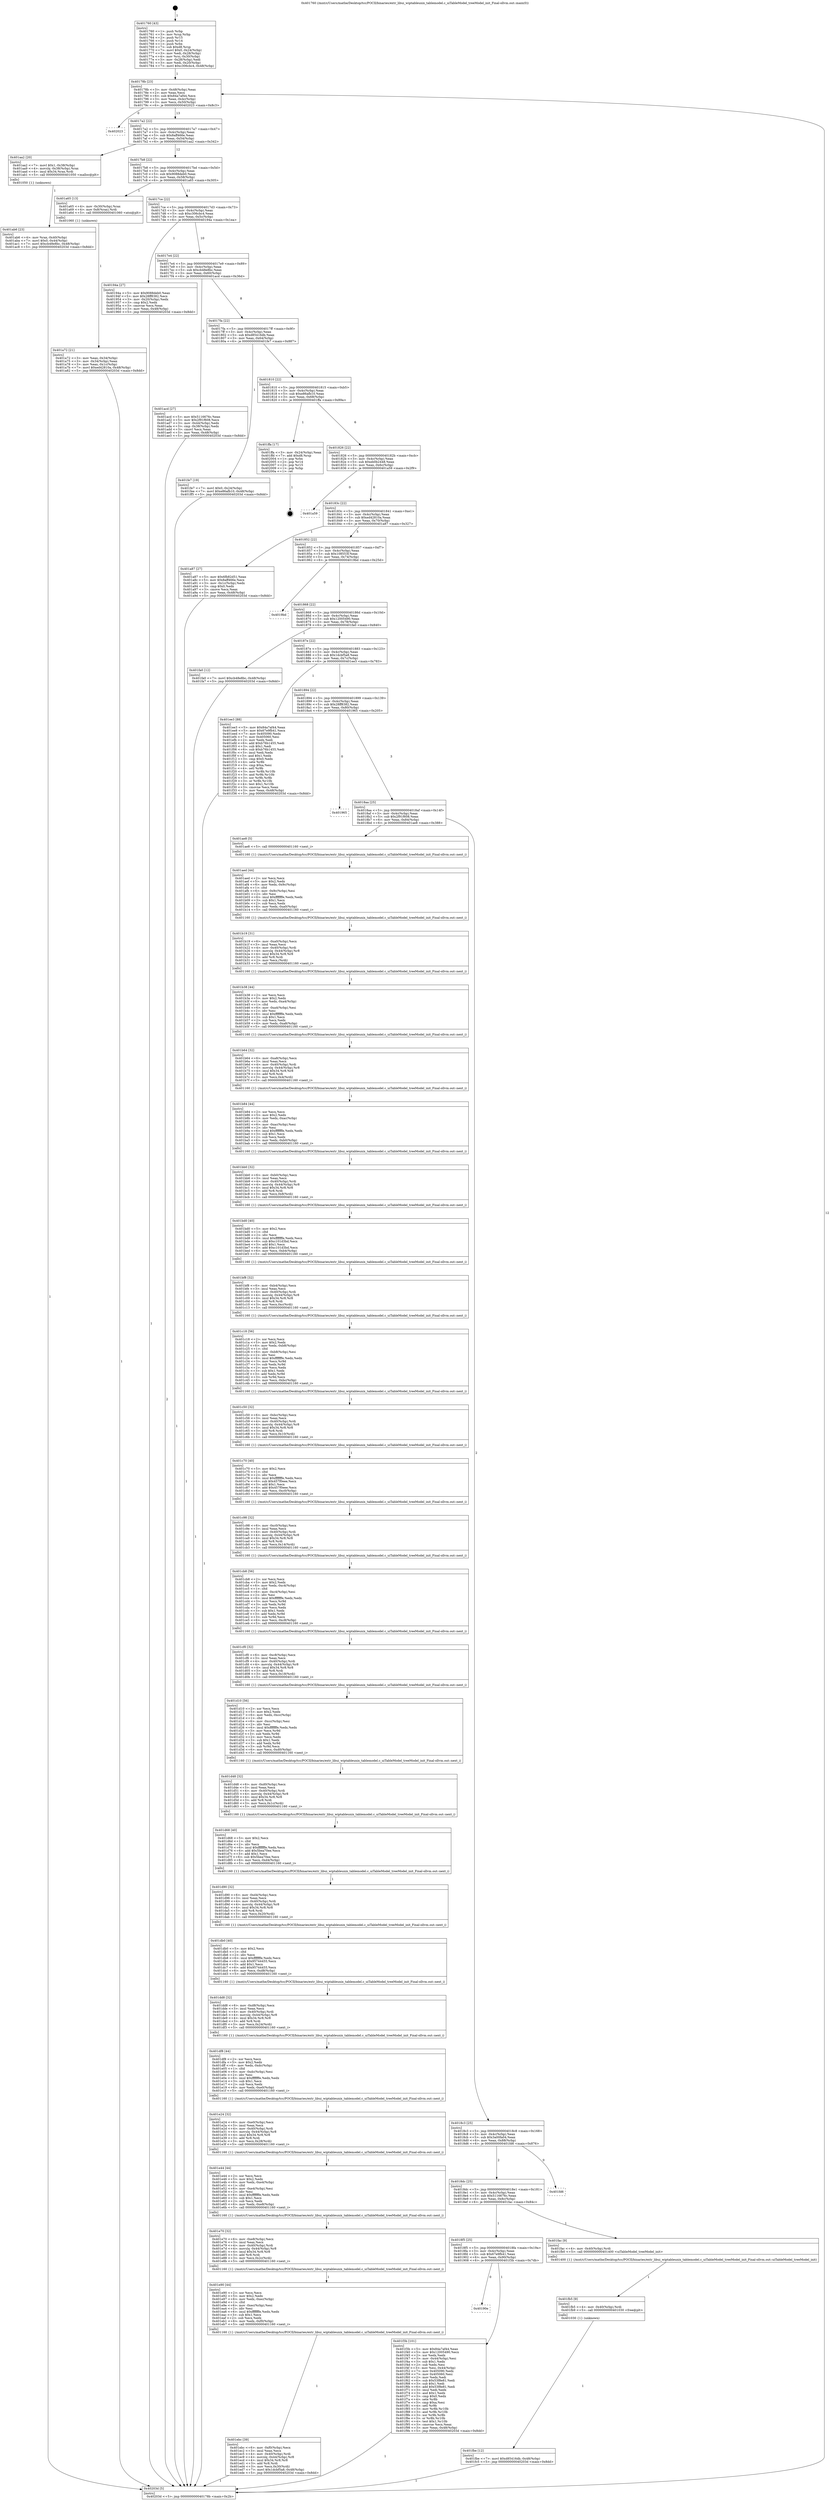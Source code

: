 digraph "0x401760" {
  label = "0x401760 (/mnt/c/Users/mathe/Desktop/tcc/POCII/binaries/extr_libui_wiptableunix_tablemodel.c_uiTableModel_treeModel_init_Final-ollvm.out::main(0))"
  labelloc = "t"
  node[shape=record]

  Entry [label="",width=0.3,height=0.3,shape=circle,fillcolor=black,style=filled]
  "0x40178b" [label="{
     0x40178b [23]\l
     | [instrs]\l
     &nbsp;&nbsp;0x40178b \<+3\>: mov -0x48(%rbp),%eax\l
     &nbsp;&nbsp;0x40178e \<+2\>: mov %eax,%ecx\l
     &nbsp;&nbsp;0x401790 \<+6\>: sub $0x84a7af44,%ecx\l
     &nbsp;&nbsp;0x401796 \<+3\>: mov %eax,-0x4c(%rbp)\l
     &nbsp;&nbsp;0x401799 \<+3\>: mov %ecx,-0x50(%rbp)\l
     &nbsp;&nbsp;0x40179c \<+6\>: je 0000000000402023 \<main+0x8c3\>\l
  }"]
  "0x402023" [label="{
     0x402023\l
  }", style=dashed]
  "0x4017a2" [label="{
     0x4017a2 [22]\l
     | [instrs]\l
     &nbsp;&nbsp;0x4017a2 \<+5\>: jmp 00000000004017a7 \<main+0x47\>\l
     &nbsp;&nbsp;0x4017a7 \<+3\>: mov -0x4c(%rbp),%eax\l
     &nbsp;&nbsp;0x4017aa \<+5\>: sub $0x8aff466e,%eax\l
     &nbsp;&nbsp;0x4017af \<+3\>: mov %eax,-0x54(%rbp)\l
     &nbsp;&nbsp;0x4017b2 \<+6\>: je 0000000000401aa2 \<main+0x342\>\l
  }"]
  Exit [label="",width=0.3,height=0.3,shape=circle,fillcolor=black,style=filled,peripheries=2]
  "0x401aa2" [label="{
     0x401aa2 [20]\l
     | [instrs]\l
     &nbsp;&nbsp;0x401aa2 \<+7\>: movl $0x1,-0x38(%rbp)\l
     &nbsp;&nbsp;0x401aa9 \<+4\>: movslq -0x38(%rbp),%rax\l
     &nbsp;&nbsp;0x401aad \<+4\>: imul $0x34,%rax,%rdi\l
     &nbsp;&nbsp;0x401ab1 \<+5\>: call 0000000000401050 \<malloc@plt\>\l
     | [calls]\l
     &nbsp;&nbsp;0x401050 \{1\} (unknown)\l
  }"]
  "0x4017b8" [label="{
     0x4017b8 [22]\l
     | [instrs]\l
     &nbsp;&nbsp;0x4017b8 \<+5\>: jmp 00000000004017bd \<main+0x5d\>\l
     &nbsp;&nbsp;0x4017bd \<+3\>: mov -0x4c(%rbp),%eax\l
     &nbsp;&nbsp;0x4017c0 \<+5\>: sub $0x9088deb0,%eax\l
     &nbsp;&nbsp;0x4017c5 \<+3\>: mov %eax,-0x58(%rbp)\l
     &nbsp;&nbsp;0x4017c8 \<+6\>: je 0000000000401a65 \<main+0x305\>\l
  }"]
  "0x401fbe" [label="{
     0x401fbe [12]\l
     | [instrs]\l
     &nbsp;&nbsp;0x401fbe \<+7\>: movl $0xd85416db,-0x48(%rbp)\l
     &nbsp;&nbsp;0x401fc5 \<+5\>: jmp 000000000040203d \<main+0x8dd\>\l
  }"]
  "0x401a65" [label="{
     0x401a65 [13]\l
     | [instrs]\l
     &nbsp;&nbsp;0x401a65 \<+4\>: mov -0x30(%rbp),%rax\l
     &nbsp;&nbsp;0x401a69 \<+4\>: mov 0x8(%rax),%rdi\l
     &nbsp;&nbsp;0x401a6d \<+5\>: call 0000000000401060 \<atoi@plt\>\l
     | [calls]\l
     &nbsp;&nbsp;0x401060 \{1\} (unknown)\l
  }"]
  "0x4017ce" [label="{
     0x4017ce [22]\l
     | [instrs]\l
     &nbsp;&nbsp;0x4017ce \<+5\>: jmp 00000000004017d3 \<main+0x73\>\l
     &nbsp;&nbsp;0x4017d3 \<+3\>: mov -0x4c(%rbp),%eax\l
     &nbsp;&nbsp;0x4017d6 \<+5\>: sub $0xc306cbc4,%eax\l
     &nbsp;&nbsp;0x4017db \<+3\>: mov %eax,-0x5c(%rbp)\l
     &nbsp;&nbsp;0x4017de \<+6\>: je 000000000040194a \<main+0x1ea\>\l
  }"]
  "0x401fb5" [label="{
     0x401fb5 [9]\l
     | [instrs]\l
     &nbsp;&nbsp;0x401fb5 \<+4\>: mov -0x40(%rbp),%rdi\l
     &nbsp;&nbsp;0x401fb9 \<+5\>: call 0000000000401030 \<free@plt\>\l
     | [calls]\l
     &nbsp;&nbsp;0x401030 \{1\} (unknown)\l
  }"]
  "0x40194a" [label="{
     0x40194a [27]\l
     | [instrs]\l
     &nbsp;&nbsp;0x40194a \<+5\>: mov $0x9088deb0,%eax\l
     &nbsp;&nbsp;0x40194f \<+5\>: mov $0x28ff8382,%ecx\l
     &nbsp;&nbsp;0x401954 \<+3\>: mov -0x20(%rbp),%edx\l
     &nbsp;&nbsp;0x401957 \<+3\>: cmp $0x2,%edx\l
     &nbsp;&nbsp;0x40195a \<+3\>: cmovne %ecx,%eax\l
     &nbsp;&nbsp;0x40195d \<+3\>: mov %eax,-0x48(%rbp)\l
     &nbsp;&nbsp;0x401960 \<+5\>: jmp 000000000040203d \<main+0x8dd\>\l
  }"]
  "0x4017e4" [label="{
     0x4017e4 [22]\l
     | [instrs]\l
     &nbsp;&nbsp;0x4017e4 \<+5\>: jmp 00000000004017e9 \<main+0x89\>\l
     &nbsp;&nbsp;0x4017e9 \<+3\>: mov -0x4c(%rbp),%eax\l
     &nbsp;&nbsp;0x4017ec \<+5\>: sub $0xcb48e8bc,%eax\l
     &nbsp;&nbsp;0x4017f1 \<+3\>: mov %eax,-0x60(%rbp)\l
     &nbsp;&nbsp;0x4017f4 \<+6\>: je 0000000000401acd \<main+0x36d\>\l
  }"]
  "0x40203d" [label="{
     0x40203d [5]\l
     | [instrs]\l
     &nbsp;&nbsp;0x40203d \<+5\>: jmp 000000000040178b \<main+0x2b\>\l
  }"]
  "0x401760" [label="{
     0x401760 [43]\l
     | [instrs]\l
     &nbsp;&nbsp;0x401760 \<+1\>: push %rbp\l
     &nbsp;&nbsp;0x401761 \<+3\>: mov %rsp,%rbp\l
     &nbsp;&nbsp;0x401764 \<+2\>: push %r15\l
     &nbsp;&nbsp;0x401766 \<+2\>: push %r14\l
     &nbsp;&nbsp;0x401768 \<+1\>: push %rbx\l
     &nbsp;&nbsp;0x401769 \<+7\>: sub $0xd8,%rsp\l
     &nbsp;&nbsp;0x401770 \<+7\>: movl $0x0,-0x24(%rbp)\l
     &nbsp;&nbsp;0x401777 \<+3\>: mov %edi,-0x28(%rbp)\l
     &nbsp;&nbsp;0x40177a \<+4\>: mov %rsi,-0x30(%rbp)\l
     &nbsp;&nbsp;0x40177e \<+3\>: mov -0x28(%rbp),%edi\l
     &nbsp;&nbsp;0x401781 \<+3\>: mov %edi,-0x20(%rbp)\l
     &nbsp;&nbsp;0x401784 \<+7\>: movl $0xc306cbc4,-0x48(%rbp)\l
  }"]
  "0x401a72" [label="{
     0x401a72 [21]\l
     | [instrs]\l
     &nbsp;&nbsp;0x401a72 \<+3\>: mov %eax,-0x34(%rbp)\l
     &nbsp;&nbsp;0x401a75 \<+3\>: mov -0x34(%rbp),%eax\l
     &nbsp;&nbsp;0x401a78 \<+3\>: mov %eax,-0x1c(%rbp)\l
     &nbsp;&nbsp;0x401a7b \<+7\>: movl $0xed42810a,-0x48(%rbp)\l
     &nbsp;&nbsp;0x401a82 \<+5\>: jmp 000000000040203d \<main+0x8dd\>\l
  }"]
  "0x40190e" [label="{
     0x40190e\l
  }", style=dashed]
  "0x401acd" [label="{
     0x401acd [27]\l
     | [instrs]\l
     &nbsp;&nbsp;0x401acd \<+5\>: mov $0x5116676c,%eax\l
     &nbsp;&nbsp;0x401ad2 \<+5\>: mov $0x2f91f608,%ecx\l
     &nbsp;&nbsp;0x401ad7 \<+3\>: mov -0x44(%rbp),%edx\l
     &nbsp;&nbsp;0x401ada \<+3\>: cmp -0x38(%rbp),%edx\l
     &nbsp;&nbsp;0x401add \<+3\>: cmovl %ecx,%eax\l
     &nbsp;&nbsp;0x401ae0 \<+3\>: mov %eax,-0x48(%rbp)\l
     &nbsp;&nbsp;0x401ae3 \<+5\>: jmp 000000000040203d \<main+0x8dd\>\l
  }"]
  "0x4017fa" [label="{
     0x4017fa [22]\l
     | [instrs]\l
     &nbsp;&nbsp;0x4017fa \<+5\>: jmp 00000000004017ff \<main+0x9f\>\l
     &nbsp;&nbsp;0x4017ff \<+3\>: mov -0x4c(%rbp),%eax\l
     &nbsp;&nbsp;0x401802 \<+5\>: sub $0xd85416db,%eax\l
     &nbsp;&nbsp;0x401807 \<+3\>: mov %eax,-0x64(%rbp)\l
     &nbsp;&nbsp;0x40180a \<+6\>: je 0000000000401fe7 \<main+0x887\>\l
  }"]
  "0x401f3b" [label="{
     0x401f3b [101]\l
     | [instrs]\l
     &nbsp;&nbsp;0x401f3b \<+5\>: mov $0x84a7af44,%eax\l
     &nbsp;&nbsp;0x401f40 \<+5\>: mov $0x12005490,%ecx\l
     &nbsp;&nbsp;0x401f45 \<+2\>: xor %edx,%edx\l
     &nbsp;&nbsp;0x401f47 \<+3\>: mov -0x44(%rbp),%esi\l
     &nbsp;&nbsp;0x401f4a \<+3\>: sub $0x1,%edx\l
     &nbsp;&nbsp;0x401f4d \<+2\>: sub %edx,%esi\l
     &nbsp;&nbsp;0x401f4f \<+3\>: mov %esi,-0x44(%rbp)\l
     &nbsp;&nbsp;0x401f52 \<+7\>: mov 0x405090,%edx\l
     &nbsp;&nbsp;0x401f59 \<+7\>: mov 0x405060,%esi\l
     &nbsp;&nbsp;0x401f60 \<+2\>: mov %edx,%edi\l
     &nbsp;&nbsp;0x401f62 \<+6\>: sub $0x53f8e81,%edi\l
     &nbsp;&nbsp;0x401f68 \<+3\>: sub $0x1,%edi\l
     &nbsp;&nbsp;0x401f6b \<+6\>: add $0x53f8e81,%edi\l
     &nbsp;&nbsp;0x401f71 \<+3\>: imul %edi,%edx\l
     &nbsp;&nbsp;0x401f74 \<+3\>: and $0x1,%edx\l
     &nbsp;&nbsp;0x401f77 \<+3\>: cmp $0x0,%edx\l
     &nbsp;&nbsp;0x401f7a \<+4\>: sete %r8b\l
     &nbsp;&nbsp;0x401f7e \<+3\>: cmp $0xa,%esi\l
     &nbsp;&nbsp;0x401f81 \<+4\>: setl %r9b\l
     &nbsp;&nbsp;0x401f85 \<+3\>: mov %r8b,%r10b\l
     &nbsp;&nbsp;0x401f88 \<+3\>: and %r9b,%r10b\l
     &nbsp;&nbsp;0x401f8b \<+3\>: xor %r9b,%r8b\l
     &nbsp;&nbsp;0x401f8e \<+3\>: or %r8b,%r10b\l
     &nbsp;&nbsp;0x401f91 \<+4\>: test $0x1,%r10b\l
     &nbsp;&nbsp;0x401f95 \<+3\>: cmovne %ecx,%eax\l
     &nbsp;&nbsp;0x401f98 \<+3\>: mov %eax,-0x48(%rbp)\l
     &nbsp;&nbsp;0x401f9b \<+5\>: jmp 000000000040203d \<main+0x8dd\>\l
  }"]
  "0x401fe7" [label="{
     0x401fe7 [19]\l
     | [instrs]\l
     &nbsp;&nbsp;0x401fe7 \<+7\>: movl $0x0,-0x24(%rbp)\l
     &nbsp;&nbsp;0x401fee \<+7\>: movl $0xe86afb10,-0x48(%rbp)\l
     &nbsp;&nbsp;0x401ff5 \<+5\>: jmp 000000000040203d \<main+0x8dd\>\l
  }"]
  "0x401810" [label="{
     0x401810 [22]\l
     | [instrs]\l
     &nbsp;&nbsp;0x401810 \<+5\>: jmp 0000000000401815 \<main+0xb5\>\l
     &nbsp;&nbsp;0x401815 \<+3\>: mov -0x4c(%rbp),%eax\l
     &nbsp;&nbsp;0x401818 \<+5\>: sub $0xe86afb10,%eax\l
     &nbsp;&nbsp;0x40181d \<+3\>: mov %eax,-0x68(%rbp)\l
     &nbsp;&nbsp;0x401820 \<+6\>: je 0000000000401ffa \<main+0x89a\>\l
  }"]
  "0x4018f5" [label="{
     0x4018f5 [25]\l
     | [instrs]\l
     &nbsp;&nbsp;0x4018f5 \<+5\>: jmp 00000000004018fa \<main+0x19a\>\l
     &nbsp;&nbsp;0x4018fa \<+3\>: mov -0x4c(%rbp),%eax\l
     &nbsp;&nbsp;0x4018fd \<+5\>: sub $0x67e9fb41,%eax\l
     &nbsp;&nbsp;0x401902 \<+6\>: mov %eax,-0x90(%rbp)\l
     &nbsp;&nbsp;0x401908 \<+6\>: je 0000000000401f3b \<main+0x7db\>\l
  }"]
  "0x401ffa" [label="{
     0x401ffa [17]\l
     | [instrs]\l
     &nbsp;&nbsp;0x401ffa \<+3\>: mov -0x24(%rbp),%eax\l
     &nbsp;&nbsp;0x401ffd \<+7\>: add $0xd8,%rsp\l
     &nbsp;&nbsp;0x402004 \<+1\>: pop %rbx\l
     &nbsp;&nbsp;0x402005 \<+2\>: pop %r14\l
     &nbsp;&nbsp;0x402007 \<+2\>: pop %r15\l
     &nbsp;&nbsp;0x402009 \<+1\>: pop %rbp\l
     &nbsp;&nbsp;0x40200a \<+1\>: ret\l
  }"]
  "0x401826" [label="{
     0x401826 [22]\l
     | [instrs]\l
     &nbsp;&nbsp;0x401826 \<+5\>: jmp 000000000040182b \<main+0xcb\>\l
     &nbsp;&nbsp;0x40182b \<+3\>: mov -0x4c(%rbp),%eax\l
     &nbsp;&nbsp;0x40182e \<+5\>: sub $0xeb0b2448,%eax\l
     &nbsp;&nbsp;0x401833 \<+3\>: mov %eax,-0x6c(%rbp)\l
     &nbsp;&nbsp;0x401836 \<+6\>: je 0000000000401a59 \<main+0x2f9\>\l
  }"]
  "0x401fac" [label="{
     0x401fac [9]\l
     | [instrs]\l
     &nbsp;&nbsp;0x401fac \<+4\>: mov -0x40(%rbp),%rdi\l
     &nbsp;&nbsp;0x401fb0 \<+5\>: call 0000000000401400 \<uiTableModel_treeModel_init\>\l
     | [calls]\l
     &nbsp;&nbsp;0x401400 \{1\} (/mnt/c/Users/mathe/Desktop/tcc/POCII/binaries/extr_libui_wiptableunix_tablemodel.c_uiTableModel_treeModel_init_Final-ollvm.out::uiTableModel_treeModel_init)\l
  }"]
  "0x401a59" [label="{
     0x401a59\l
  }", style=dashed]
  "0x40183c" [label="{
     0x40183c [22]\l
     | [instrs]\l
     &nbsp;&nbsp;0x40183c \<+5\>: jmp 0000000000401841 \<main+0xe1\>\l
     &nbsp;&nbsp;0x401841 \<+3\>: mov -0x4c(%rbp),%eax\l
     &nbsp;&nbsp;0x401844 \<+5\>: sub $0xed42810a,%eax\l
     &nbsp;&nbsp;0x401849 \<+3\>: mov %eax,-0x70(%rbp)\l
     &nbsp;&nbsp;0x40184c \<+6\>: je 0000000000401a87 \<main+0x327\>\l
  }"]
  "0x4018dc" [label="{
     0x4018dc [25]\l
     | [instrs]\l
     &nbsp;&nbsp;0x4018dc \<+5\>: jmp 00000000004018e1 \<main+0x181\>\l
     &nbsp;&nbsp;0x4018e1 \<+3\>: mov -0x4c(%rbp),%eax\l
     &nbsp;&nbsp;0x4018e4 \<+5\>: sub $0x5116676c,%eax\l
     &nbsp;&nbsp;0x4018e9 \<+6\>: mov %eax,-0x8c(%rbp)\l
     &nbsp;&nbsp;0x4018ef \<+6\>: je 0000000000401fac \<main+0x84c\>\l
  }"]
  "0x401a87" [label="{
     0x401a87 [27]\l
     | [instrs]\l
     &nbsp;&nbsp;0x401a87 \<+5\>: mov $0x6fb82d51,%eax\l
     &nbsp;&nbsp;0x401a8c \<+5\>: mov $0x8aff466e,%ecx\l
     &nbsp;&nbsp;0x401a91 \<+3\>: mov -0x1c(%rbp),%edx\l
     &nbsp;&nbsp;0x401a94 \<+3\>: cmp $0x0,%edx\l
     &nbsp;&nbsp;0x401a97 \<+3\>: cmove %ecx,%eax\l
     &nbsp;&nbsp;0x401a9a \<+3\>: mov %eax,-0x48(%rbp)\l
     &nbsp;&nbsp;0x401a9d \<+5\>: jmp 000000000040203d \<main+0x8dd\>\l
  }"]
  "0x401852" [label="{
     0x401852 [22]\l
     | [instrs]\l
     &nbsp;&nbsp;0x401852 \<+5\>: jmp 0000000000401857 \<main+0xf7\>\l
     &nbsp;&nbsp;0x401857 \<+3\>: mov -0x4c(%rbp),%eax\l
     &nbsp;&nbsp;0x40185a \<+5\>: sub $0x108553f,%eax\l
     &nbsp;&nbsp;0x40185f \<+3\>: mov %eax,-0x74(%rbp)\l
     &nbsp;&nbsp;0x401862 \<+6\>: je 00000000004019bd \<main+0x25d\>\l
  }"]
  "0x401ab6" [label="{
     0x401ab6 [23]\l
     | [instrs]\l
     &nbsp;&nbsp;0x401ab6 \<+4\>: mov %rax,-0x40(%rbp)\l
     &nbsp;&nbsp;0x401aba \<+7\>: movl $0x0,-0x44(%rbp)\l
     &nbsp;&nbsp;0x401ac1 \<+7\>: movl $0xcb48e8bc,-0x48(%rbp)\l
     &nbsp;&nbsp;0x401ac8 \<+5\>: jmp 000000000040203d \<main+0x8dd\>\l
  }"]
  "0x401fd6" [label="{
     0x401fd6\l
  }", style=dashed]
  "0x4019bd" [label="{
     0x4019bd\l
  }", style=dashed]
  "0x401868" [label="{
     0x401868 [22]\l
     | [instrs]\l
     &nbsp;&nbsp;0x401868 \<+5\>: jmp 000000000040186d \<main+0x10d\>\l
     &nbsp;&nbsp;0x40186d \<+3\>: mov -0x4c(%rbp),%eax\l
     &nbsp;&nbsp;0x401870 \<+5\>: sub $0x12005490,%eax\l
     &nbsp;&nbsp;0x401875 \<+3\>: mov %eax,-0x78(%rbp)\l
     &nbsp;&nbsp;0x401878 \<+6\>: je 0000000000401fa0 \<main+0x840\>\l
  }"]
  "0x401ebc" [label="{
     0x401ebc [39]\l
     | [instrs]\l
     &nbsp;&nbsp;0x401ebc \<+6\>: mov -0xf0(%rbp),%ecx\l
     &nbsp;&nbsp;0x401ec2 \<+3\>: imul %eax,%ecx\l
     &nbsp;&nbsp;0x401ec5 \<+4\>: mov -0x40(%rbp),%rdi\l
     &nbsp;&nbsp;0x401ec9 \<+4\>: movslq -0x44(%rbp),%r8\l
     &nbsp;&nbsp;0x401ecd \<+4\>: imul $0x34,%r8,%r8\l
     &nbsp;&nbsp;0x401ed1 \<+3\>: add %r8,%rdi\l
     &nbsp;&nbsp;0x401ed4 \<+3\>: mov %ecx,0x30(%rdi)\l
     &nbsp;&nbsp;0x401ed7 \<+7\>: movl $0x1dcbf5a8,-0x48(%rbp)\l
     &nbsp;&nbsp;0x401ede \<+5\>: jmp 000000000040203d \<main+0x8dd\>\l
  }"]
  "0x401fa0" [label="{
     0x401fa0 [12]\l
     | [instrs]\l
     &nbsp;&nbsp;0x401fa0 \<+7\>: movl $0xcb48e8bc,-0x48(%rbp)\l
     &nbsp;&nbsp;0x401fa7 \<+5\>: jmp 000000000040203d \<main+0x8dd\>\l
  }"]
  "0x40187e" [label="{
     0x40187e [22]\l
     | [instrs]\l
     &nbsp;&nbsp;0x40187e \<+5\>: jmp 0000000000401883 \<main+0x123\>\l
     &nbsp;&nbsp;0x401883 \<+3\>: mov -0x4c(%rbp),%eax\l
     &nbsp;&nbsp;0x401886 \<+5\>: sub $0x1dcbf5a8,%eax\l
     &nbsp;&nbsp;0x40188b \<+3\>: mov %eax,-0x7c(%rbp)\l
     &nbsp;&nbsp;0x40188e \<+6\>: je 0000000000401ee3 \<main+0x783\>\l
  }"]
  "0x401e90" [label="{
     0x401e90 [44]\l
     | [instrs]\l
     &nbsp;&nbsp;0x401e90 \<+2\>: xor %ecx,%ecx\l
     &nbsp;&nbsp;0x401e92 \<+5\>: mov $0x2,%edx\l
     &nbsp;&nbsp;0x401e97 \<+6\>: mov %edx,-0xec(%rbp)\l
     &nbsp;&nbsp;0x401e9d \<+1\>: cltd\l
     &nbsp;&nbsp;0x401e9e \<+6\>: mov -0xec(%rbp),%esi\l
     &nbsp;&nbsp;0x401ea4 \<+2\>: idiv %esi\l
     &nbsp;&nbsp;0x401ea6 \<+6\>: imul $0xfffffffe,%edx,%edx\l
     &nbsp;&nbsp;0x401eac \<+3\>: sub $0x1,%ecx\l
     &nbsp;&nbsp;0x401eaf \<+2\>: sub %ecx,%edx\l
     &nbsp;&nbsp;0x401eb1 \<+6\>: mov %edx,-0xf0(%rbp)\l
     &nbsp;&nbsp;0x401eb7 \<+5\>: call 0000000000401160 \<next_i\>\l
     | [calls]\l
     &nbsp;&nbsp;0x401160 \{1\} (/mnt/c/Users/mathe/Desktop/tcc/POCII/binaries/extr_libui_wiptableunix_tablemodel.c_uiTableModel_treeModel_init_Final-ollvm.out::next_i)\l
  }"]
  "0x401ee3" [label="{
     0x401ee3 [88]\l
     | [instrs]\l
     &nbsp;&nbsp;0x401ee3 \<+5\>: mov $0x84a7af44,%eax\l
     &nbsp;&nbsp;0x401ee8 \<+5\>: mov $0x67e9fb41,%ecx\l
     &nbsp;&nbsp;0x401eed \<+7\>: mov 0x405090,%edx\l
     &nbsp;&nbsp;0x401ef4 \<+7\>: mov 0x405060,%esi\l
     &nbsp;&nbsp;0x401efb \<+2\>: mov %edx,%edi\l
     &nbsp;&nbsp;0x401efd \<+6\>: add $0xb76b1455,%edi\l
     &nbsp;&nbsp;0x401f03 \<+3\>: sub $0x1,%edi\l
     &nbsp;&nbsp;0x401f06 \<+6\>: sub $0xb76b1455,%edi\l
     &nbsp;&nbsp;0x401f0c \<+3\>: imul %edi,%edx\l
     &nbsp;&nbsp;0x401f0f \<+3\>: and $0x1,%edx\l
     &nbsp;&nbsp;0x401f12 \<+3\>: cmp $0x0,%edx\l
     &nbsp;&nbsp;0x401f15 \<+4\>: sete %r8b\l
     &nbsp;&nbsp;0x401f19 \<+3\>: cmp $0xa,%esi\l
     &nbsp;&nbsp;0x401f1c \<+4\>: setl %r9b\l
     &nbsp;&nbsp;0x401f20 \<+3\>: mov %r8b,%r10b\l
     &nbsp;&nbsp;0x401f23 \<+3\>: and %r9b,%r10b\l
     &nbsp;&nbsp;0x401f26 \<+3\>: xor %r9b,%r8b\l
     &nbsp;&nbsp;0x401f29 \<+3\>: or %r8b,%r10b\l
     &nbsp;&nbsp;0x401f2c \<+4\>: test $0x1,%r10b\l
     &nbsp;&nbsp;0x401f30 \<+3\>: cmovne %ecx,%eax\l
     &nbsp;&nbsp;0x401f33 \<+3\>: mov %eax,-0x48(%rbp)\l
     &nbsp;&nbsp;0x401f36 \<+5\>: jmp 000000000040203d \<main+0x8dd\>\l
  }"]
  "0x401894" [label="{
     0x401894 [22]\l
     | [instrs]\l
     &nbsp;&nbsp;0x401894 \<+5\>: jmp 0000000000401899 \<main+0x139\>\l
     &nbsp;&nbsp;0x401899 \<+3\>: mov -0x4c(%rbp),%eax\l
     &nbsp;&nbsp;0x40189c \<+5\>: sub $0x28ff8382,%eax\l
     &nbsp;&nbsp;0x4018a1 \<+3\>: mov %eax,-0x80(%rbp)\l
     &nbsp;&nbsp;0x4018a4 \<+6\>: je 0000000000401965 \<main+0x205\>\l
  }"]
  "0x401e70" [label="{
     0x401e70 [32]\l
     | [instrs]\l
     &nbsp;&nbsp;0x401e70 \<+6\>: mov -0xe8(%rbp),%ecx\l
     &nbsp;&nbsp;0x401e76 \<+3\>: imul %eax,%ecx\l
     &nbsp;&nbsp;0x401e79 \<+4\>: mov -0x40(%rbp),%rdi\l
     &nbsp;&nbsp;0x401e7d \<+4\>: movslq -0x44(%rbp),%r8\l
     &nbsp;&nbsp;0x401e81 \<+4\>: imul $0x34,%r8,%r8\l
     &nbsp;&nbsp;0x401e85 \<+3\>: add %r8,%rdi\l
     &nbsp;&nbsp;0x401e88 \<+3\>: mov %ecx,0x2c(%rdi)\l
     &nbsp;&nbsp;0x401e8b \<+5\>: call 0000000000401160 \<next_i\>\l
     | [calls]\l
     &nbsp;&nbsp;0x401160 \{1\} (/mnt/c/Users/mathe/Desktop/tcc/POCII/binaries/extr_libui_wiptableunix_tablemodel.c_uiTableModel_treeModel_init_Final-ollvm.out::next_i)\l
  }"]
  "0x401965" [label="{
     0x401965\l
  }", style=dashed]
  "0x4018aa" [label="{
     0x4018aa [25]\l
     | [instrs]\l
     &nbsp;&nbsp;0x4018aa \<+5\>: jmp 00000000004018af \<main+0x14f\>\l
     &nbsp;&nbsp;0x4018af \<+3\>: mov -0x4c(%rbp),%eax\l
     &nbsp;&nbsp;0x4018b2 \<+5\>: sub $0x2f91f608,%eax\l
     &nbsp;&nbsp;0x4018b7 \<+6\>: mov %eax,-0x84(%rbp)\l
     &nbsp;&nbsp;0x4018bd \<+6\>: je 0000000000401ae8 \<main+0x388\>\l
  }"]
  "0x401e44" [label="{
     0x401e44 [44]\l
     | [instrs]\l
     &nbsp;&nbsp;0x401e44 \<+2\>: xor %ecx,%ecx\l
     &nbsp;&nbsp;0x401e46 \<+5\>: mov $0x2,%edx\l
     &nbsp;&nbsp;0x401e4b \<+6\>: mov %edx,-0xe4(%rbp)\l
     &nbsp;&nbsp;0x401e51 \<+1\>: cltd\l
     &nbsp;&nbsp;0x401e52 \<+6\>: mov -0xe4(%rbp),%esi\l
     &nbsp;&nbsp;0x401e58 \<+2\>: idiv %esi\l
     &nbsp;&nbsp;0x401e5a \<+6\>: imul $0xfffffffe,%edx,%edx\l
     &nbsp;&nbsp;0x401e60 \<+3\>: sub $0x1,%ecx\l
     &nbsp;&nbsp;0x401e63 \<+2\>: sub %ecx,%edx\l
     &nbsp;&nbsp;0x401e65 \<+6\>: mov %edx,-0xe8(%rbp)\l
     &nbsp;&nbsp;0x401e6b \<+5\>: call 0000000000401160 \<next_i\>\l
     | [calls]\l
     &nbsp;&nbsp;0x401160 \{1\} (/mnt/c/Users/mathe/Desktop/tcc/POCII/binaries/extr_libui_wiptableunix_tablemodel.c_uiTableModel_treeModel_init_Final-ollvm.out::next_i)\l
  }"]
  "0x401ae8" [label="{
     0x401ae8 [5]\l
     | [instrs]\l
     &nbsp;&nbsp;0x401ae8 \<+5\>: call 0000000000401160 \<next_i\>\l
     | [calls]\l
     &nbsp;&nbsp;0x401160 \{1\} (/mnt/c/Users/mathe/Desktop/tcc/POCII/binaries/extr_libui_wiptableunix_tablemodel.c_uiTableModel_treeModel_init_Final-ollvm.out::next_i)\l
  }"]
  "0x4018c3" [label="{
     0x4018c3 [25]\l
     | [instrs]\l
     &nbsp;&nbsp;0x4018c3 \<+5\>: jmp 00000000004018c8 \<main+0x168\>\l
     &nbsp;&nbsp;0x4018c8 \<+3\>: mov -0x4c(%rbp),%eax\l
     &nbsp;&nbsp;0x4018cb \<+5\>: sub $0x3a00fa04,%eax\l
     &nbsp;&nbsp;0x4018d0 \<+6\>: mov %eax,-0x88(%rbp)\l
     &nbsp;&nbsp;0x4018d6 \<+6\>: je 0000000000401fd6 \<main+0x876\>\l
  }"]
  "0x401aed" [label="{
     0x401aed [44]\l
     | [instrs]\l
     &nbsp;&nbsp;0x401aed \<+2\>: xor %ecx,%ecx\l
     &nbsp;&nbsp;0x401aef \<+5\>: mov $0x2,%edx\l
     &nbsp;&nbsp;0x401af4 \<+6\>: mov %edx,-0x9c(%rbp)\l
     &nbsp;&nbsp;0x401afa \<+1\>: cltd\l
     &nbsp;&nbsp;0x401afb \<+6\>: mov -0x9c(%rbp),%esi\l
     &nbsp;&nbsp;0x401b01 \<+2\>: idiv %esi\l
     &nbsp;&nbsp;0x401b03 \<+6\>: imul $0xfffffffe,%edx,%edx\l
     &nbsp;&nbsp;0x401b09 \<+3\>: sub $0x1,%ecx\l
     &nbsp;&nbsp;0x401b0c \<+2\>: sub %ecx,%edx\l
     &nbsp;&nbsp;0x401b0e \<+6\>: mov %edx,-0xa0(%rbp)\l
     &nbsp;&nbsp;0x401b14 \<+5\>: call 0000000000401160 \<next_i\>\l
     | [calls]\l
     &nbsp;&nbsp;0x401160 \{1\} (/mnt/c/Users/mathe/Desktop/tcc/POCII/binaries/extr_libui_wiptableunix_tablemodel.c_uiTableModel_treeModel_init_Final-ollvm.out::next_i)\l
  }"]
  "0x401b19" [label="{
     0x401b19 [31]\l
     | [instrs]\l
     &nbsp;&nbsp;0x401b19 \<+6\>: mov -0xa0(%rbp),%ecx\l
     &nbsp;&nbsp;0x401b1f \<+3\>: imul %eax,%ecx\l
     &nbsp;&nbsp;0x401b22 \<+4\>: mov -0x40(%rbp),%rdi\l
     &nbsp;&nbsp;0x401b26 \<+4\>: movslq -0x44(%rbp),%r8\l
     &nbsp;&nbsp;0x401b2a \<+4\>: imul $0x34,%r8,%r8\l
     &nbsp;&nbsp;0x401b2e \<+3\>: add %r8,%rdi\l
     &nbsp;&nbsp;0x401b31 \<+2\>: mov %ecx,(%rdi)\l
     &nbsp;&nbsp;0x401b33 \<+5\>: call 0000000000401160 \<next_i\>\l
     | [calls]\l
     &nbsp;&nbsp;0x401160 \{1\} (/mnt/c/Users/mathe/Desktop/tcc/POCII/binaries/extr_libui_wiptableunix_tablemodel.c_uiTableModel_treeModel_init_Final-ollvm.out::next_i)\l
  }"]
  "0x401b38" [label="{
     0x401b38 [44]\l
     | [instrs]\l
     &nbsp;&nbsp;0x401b38 \<+2\>: xor %ecx,%ecx\l
     &nbsp;&nbsp;0x401b3a \<+5\>: mov $0x2,%edx\l
     &nbsp;&nbsp;0x401b3f \<+6\>: mov %edx,-0xa4(%rbp)\l
     &nbsp;&nbsp;0x401b45 \<+1\>: cltd\l
     &nbsp;&nbsp;0x401b46 \<+6\>: mov -0xa4(%rbp),%esi\l
     &nbsp;&nbsp;0x401b4c \<+2\>: idiv %esi\l
     &nbsp;&nbsp;0x401b4e \<+6\>: imul $0xfffffffe,%edx,%edx\l
     &nbsp;&nbsp;0x401b54 \<+3\>: sub $0x1,%ecx\l
     &nbsp;&nbsp;0x401b57 \<+2\>: sub %ecx,%edx\l
     &nbsp;&nbsp;0x401b59 \<+6\>: mov %edx,-0xa8(%rbp)\l
     &nbsp;&nbsp;0x401b5f \<+5\>: call 0000000000401160 \<next_i\>\l
     | [calls]\l
     &nbsp;&nbsp;0x401160 \{1\} (/mnt/c/Users/mathe/Desktop/tcc/POCII/binaries/extr_libui_wiptableunix_tablemodel.c_uiTableModel_treeModel_init_Final-ollvm.out::next_i)\l
  }"]
  "0x401b64" [label="{
     0x401b64 [32]\l
     | [instrs]\l
     &nbsp;&nbsp;0x401b64 \<+6\>: mov -0xa8(%rbp),%ecx\l
     &nbsp;&nbsp;0x401b6a \<+3\>: imul %eax,%ecx\l
     &nbsp;&nbsp;0x401b6d \<+4\>: mov -0x40(%rbp),%rdi\l
     &nbsp;&nbsp;0x401b71 \<+4\>: movslq -0x44(%rbp),%r8\l
     &nbsp;&nbsp;0x401b75 \<+4\>: imul $0x34,%r8,%r8\l
     &nbsp;&nbsp;0x401b79 \<+3\>: add %r8,%rdi\l
     &nbsp;&nbsp;0x401b7c \<+3\>: mov %ecx,0x4(%rdi)\l
     &nbsp;&nbsp;0x401b7f \<+5\>: call 0000000000401160 \<next_i\>\l
     | [calls]\l
     &nbsp;&nbsp;0x401160 \{1\} (/mnt/c/Users/mathe/Desktop/tcc/POCII/binaries/extr_libui_wiptableunix_tablemodel.c_uiTableModel_treeModel_init_Final-ollvm.out::next_i)\l
  }"]
  "0x401b84" [label="{
     0x401b84 [44]\l
     | [instrs]\l
     &nbsp;&nbsp;0x401b84 \<+2\>: xor %ecx,%ecx\l
     &nbsp;&nbsp;0x401b86 \<+5\>: mov $0x2,%edx\l
     &nbsp;&nbsp;0x401b8b \<+6\>: mov %edx,-0xac(%rbp)\l
     &nbsp;&nbsp;0x401b91 \<+1\>: cltd\l
     &nbsp;&nbsp;0x401b92 \<+6\>: mov -0xac(%rbp),%esi\l
     &nbsp;&nbsp;0x401b98 \<+2\>: idiv %esi\l
     &nbsp;&nbsp;0x401b9a \<+6\>: imul $0xfffffffe,%edx,%edx\l
     &nbsp;&nbsp;0x401ba0 \<+3\>: sub $0x1,%ecx\l
     &nbsp;&nbsp;0x401ba3 \<+2\>: sub %ecx,%edx\l
     &nbsp;&nbsp;0x401ba5 \<+6\>: mov %edx,-0xb0(%rbp)\l
     &nbsp;&nbsp;0x401bab \<+5\>: call 0000000000401160 \<next_i\>\l
     | [calls]\l
     &nbsp;&nbsp;0x401160 \{1\} (/mnt/c/Users/mathe/Desktop/tcc/POCII/binaries/extr_libui_wiptableunix_tablemodel.c_uiTableModel_treeModel_init_Final-ollvm.out::next_i)\l
  }"]
  "0x401bb0" [label="{
     0x401bb0 [32]\l
     | [instrs]\l
     &nbsp;&nbsp;0x401bb0 \<+6\>: mov -0xb0(%rbp),%ecx\l
     &nbsp;&nbsp;0x401bb6 \<+3\>: imul %eax,%ecx\l
     &nbsp;&nbsp;0x401bb9 \<+4\>: mov -0x40(%rbp),%rdi\l
     &nbsp;&nbsp;0x401bbd \<+4\>: movslq -0x44(%rbp),%r8\l
     &nbsp;&nbsp;0x401bc1 \<+4\>: imul $0x34,%r8,%r8\l
     &nbsp;&nbsp;0x401bc5 \<+3\>: add %r8,%rdi\l
     &nbsp;&nbsp;0x401bc8 \<+3\>: mov %ecx,0x8(%rdi)\l
     &nbsp;&nbsp;0x401bcb \<+5\>: call 0000000000401160 \<next_i\>\l
     | [calls]\l
     &nbsp;&nbsp;0x401160 \{1\} (/mnt/c/Users/mathe/Desktop/tcc/POCII/binaries/extr_libui_wiptableunix_tablemodel.c_uiTableModel_treeModel_init_Final-ollvm.out::next_i)\l
  }"]
  "0x401bd0" [label="{
     0x401bd0 [40]\l
     | [instrs]\l
     &nbsp;&nbsp;0x401bd0 \<+5\>: mov $0x2,%ecx\l
     &nbsp;&nbsp;0x401bd5 \<+1\>: cltd\l
     &nbsp;&nbsp;0x401bd6 \<+2\>: idiv %ecx\l
     &nbsp;&nbsp;0x401bd8 \<+6\>: imul $0xfffffffe,%edx,%ecx\l
     &nbsp;&nbsp;0x401bde \<+6\>: sub $0xc101d3bd,%ecx\l
     &nbsp;&nbsp;0x401be4 \<+3\>: add $0x1,%ecx\l
     &nbsp;&nbsp;0x401be7 \<+6\>: add $0xc101d3bd,%ecx\l
     &nbsp;&nbsp;0x401bed \<+6\>: mov %ecx,-0xb4(%rbp)\l
     &nbsp;&nbsp;0x401bf3 \<+5\>: call 0000000000401160 \<next_i\>\l
     | [calls]\l
     &nbsp;&nbsp;0x401160 \{1\} (/mnt/c/Users/mathe/Desktop/tcc/POCII/binaries/extr_libui_wiptableunix_tablemodel.c_uiTableModel_treeModel_init_Final-ollvm.out::next_i)\l
  }"]
  "0x401bf8" [label="{
     0x401bf8 [32]\l
     | [instrs]\l
     &nbsp;&nbsp;0x401bf8 \<+6\>: mov -0xb4(%rbp),%ecx\l
     &nbsp;&nbsp;0x401bfe \<+3\>: imul %eax,%ecx\l
     &nbsp;&nbsp;0x401c01 \<+4\>: mov -0x40(%rbp),%rdi\l
     &nbsp;&nbsp;0x401c05 \<+4\>: movslq -0x44(%rbp),%r8\l
     &nbsp;&nbsp;0x401c09 \<+4\>: imul $0x34,%r8,%r8\l
     &nbsp;&nbsp;0x401c0d \<+3\>: add %r8,%rdi\l
     &nbsp;&nbsp;0x401c10 \<+3\>: mov %ecx,0xc(%rdi)\l
     &nbsp;&nbsp;0x401c13 \<+5\>: call 0000000000401160 \<next_i\>\l
     | [calls]\l
     &nbsp;&nbsp;0x401160 \{1\} (/mnt/c/Users/mathe/Desktop/tcc/POCII/binaries/extr_libui_wiptableunix_tablemodel.c_uiTableModel_treeModel_init_Final-ollvm.out::next_i)\l
  }"]
  "0x401c18" [label="{
     0x401c18 [56]\l
     | [instrs]\l
     &nbsp;&nbsp;0x401c18 \<+2\>: xor %ecx,%ecx\l
     &nbsp;&nbsp;0x401c1a \<+5\>: mov $0x2,%edx\l
     &nbsp;&nbsp;0x401c1f \<+6\>: mov %edx,-0xb8(%rbp)\l
     &nbsp;&nbsp;0x401c25 \<+1\>: cltd\l
     &nbsp;&nbsp;0x401c26 \<+6\>: mov -0xb8(%rbp),%esi\l
     &nbsp;&nbsp;0x401c2c \<+2\>: idiv %esi\l
     &nbsp;&nbsp;0x401c2e \<+6\>: imul $0xfffffffe,%edx,%edx\l
     &nbsp;&nbsp;0x401c34 \<+3\>: mov %ecx,%r9d\l
     &nbsp;&nbsp;0x401c37 \<+3\>: sub %edx,%r9d\l
     &nbsp;&nbsp;0x401c3a \<+2\>: mov %ecx,%edx\l
     &nbsp;&nbsp;0x401c3c \<+3\>: sub $0x1,%edx\l
     &nbsp;&nbsp;0x401c3f \<+3\>: add %edx,%r9d\l
     &nbsp;&nbsp;0x401c42 \<+3\>: sub %r9d,%ecx\l
     &nbsp;&nbsp;0x401c45 \<+6\>: mov %ecx,-0xbc(%rbp)\l
     &nbsp;&nbsp;0x401c4b \<+5\>: call 0000000000401160 \<next_i\>\l
     | [calls]\l
     &nbsp;&nbsp;0x401160 \{1\} (/mnt/c/Users/mathe/Desktop/tcc/POCII/binaries/extr_libui_wiptableunix_tablemodel.c_uiTableModel_treeModel_init_Final-ollvm.out::next_i)\l
  }"]
  "0x401c50" [label="{
     0x401c50 [32]\l
     | [instrs]\l
     &nbsp;&nbsp;0x401c50 \<+6\>: mov -0xbc(%rbp),%ecx\l
     &nbsp;&nbsp;0x401c56 \<+3\>: imul %eax,%ecx\l
     &nbsp;&nbsp;0x401c59 \<+4\>: mov -0x40(%rbp),%rdi\l
     &nbsp;&nbsp;0x401c5d \<+4\>: movslq -0x44(%rbp),%r8\l
     &nbsp;&nbsp;0x401c61 \<+4\>: imul $0x34,%r8,%r8\l
     &nbsp;&nbsp;0x401c65 \<+3\>: add %r8,%rdi\l
     &nbsp;&nbsp;0x401c68 \<+3\>: mov %ecx,0x10(%rdi)\l
     &nbsp;&nbsp;0x401c6b \<+5\>: call 0000000000401160 \<next_i\>\l
     | [calls]\l
     &nbsp;&nbsp;0x401160 \{1\} (/mnt/c/Users/mathe/Desktop/tcc/POCII/binaries/extr_libui_wiptableunix_tablemodel.c_uiTableModel_treeModel_init_Final-ollvm.out::next_i)\l
  }"]
  "0x401c70" [label="{
     0x401c70 [40]\l
     | [instrs]\l
     &nbsp;&nbsp;0x401c70 \<+5\>: mov $0x2,%ecx\l
     &nbsp;&nbsp;0x401c75 \<+1\>: cltd\l
     &nbsp;&nbsp;0x401c76 \<+2\>: idiv %ecx\l
     &nbsp;&nbsp;0x401c78 \<+6\>: imul $0xfffffffe,%edx,%ecx\l
     &nbsp;&nbsp;0x401c7e \<+6\>: sub $0x457f0eee,%ecx\l
     &nbsp;&nbsp;0x401c84 \<+3\>: add $0x1,%ecx\l
     &nbsp;&nbsp;0x401c87 \<+6\>: add $0x457f0eee,%ecx\l
     &nbsp;&nbsp;0x401c8d \<+6\>: mov %ecx,-0xc0(%rbp)\l
     &nbsp;&nbsp;0x401c93 \<+5\>: call 0000000000401160 \<next_i\>\l
     | [calls]\l
     &nbsp;&nbsp;0x401160 \{1\} (/mnt/c/Users/mathe/Desktop/tcc/POCII/binaries/extr_libui_wiptableunix_tablemodel.c_uiTableModel_treeModel_init_Final-ollvm.out::next_i)\l
  }"]
  "0x401c98" [label="{
     0x401c98 [32]\l
     | [instrs]\l
     &nbsp;&nbsp;0x401c98 \<+6\>: mov -0xc0(%rbp),%ecx\l
     &nbsp;&nbsp;0x401c9e \<+3\>: imul %eax,%ecx\l
     &nbsp;&nbsp;0x401ca1 \<+4\>: mov -0x40(%rbp),%rdi\l
     &nbsp;&nbsp;0x401ca5 \<+4\>: movslq -0x44(%rbp),%r8\l
     &nbsp;&nbsp;0x401ca9 \<+4\>: imul $0x34,%r8,%r8\l
     &nbsp;&nbsp;0x401cad \<+3\>: add %r8,%rdi\l
     &nbsp;&nbsp;0x401cb0 \<+3\>: mov %ecx,0x14(%rdi)\l
     &nbsp;&nbsp;0x401cb3 \<+5\>: call 0000000000401160 \<next_i\>\l
     | [calls]\l
     &nbsp;&nbsp;0x401160 \{1\} (/mnt/c/Users/mathe/Desktop/tcc/POCII/binaries/extr_libui_wiptableunix_tablemodel.c_uiTableModel_treeModel_init_Final-ollvm.out::next_i)\l
  }"]
  "0x401cb8" [label="{
     0x401cb8 [56]\l
     | [instrs]\l
     &nbsp;&nbsp;0x401cb8 \<+2\>: xor %ecx,%ecx\l
     &nbsp;&nbsp;0x401cba \<+5\>: mov $0x2,%edx\l
     &nbsp;&nbsp;0x401cbf \<+6\>: mov %edx,-0xc4(%rbp)\l
     &nbsp;&nbsp;0x401cc5 \<+1\>: cltd\l
     &nbsp;&nbsp;0x401cc6 \<+6\>: mov -0xc4(%rbp),%esi\l
     &nbsp;&nbsp;0x401ccc \<+2\>: idiv %esi\l
     &nbsp;&nbsp;0x401cce \<+6\>: imul $0xfffffffe,%edx,%edx\l
     &nbsp;&nbsp;0x401cd4 \<+3\>: mov %ecx,%r9d\l
     &nbsp;&nbsp;0x401cd7 \<+3\>: sub %edx,%r9d\l
     &nbsp;&nbsp;0x401cda \<+2\>: mov %ecx,%edx\l
     &nbsp;&nbsp;0x401cdc \<+3\>: sub $0x1,%edx\l
     &nbsp;&nbsp;0x401cdf \<+3\>: add %edx,%r9d\l
     &nbsp;&nbsp;0x401ce2 \<+3\>: sub %r9d,%ecx\l
     &nbsp;&nbsp;0x401ce5 \<+6\>: mov %ecx,-0xc8(%rbp)\l
     &nbsp;&nbsp;0x401ceb \<+5\>: call 0000000000401160 \<next_i\>\l
     | [calls]\l
     &nbsp;&nbsp;0x401160 \{1\} (/mnt/c/Users/mathe/Desktop/tcc/POCII/binaries/extr_libui_wiptableunix_tablemodel.c_uiTableModel_treeModel_init_Final-ollvm.out::next_i)\l
  }"]
  "0x401cf0" [label="{
     0x401cf0 [32]\l
     | [instrs]\l
     &nbsp;&nbsp;0x401cf0 \<+6\>: mov -0xc8(%rbp),%ecx\l
     &nbsp;&nbsp;0x401cf6 \<+3\>: imul %eax,%ecx\l
     &nbsp;&nbsp;0x401cf9 \<+4\>: mov -0x40(%rbp),%rdi\l
     &nbsp;&nbsp;0x401cfd \<+4\>: movslq -0x44(%rbp),%r8\l
     &nbsp;&nbsp;0x401d01 \<+4\>: imul $0x34,%r8,%r8\l
     &nbsp;&nbsp;0x401d05 \<+3\>: add %r8,%rdi\l
     &nbsp;&nbsp;0x401d08 \<+3\>: mov %ecx,0x18(%rdi)\l
     &nbsp;&nbsp;0x401d0b \<+5\>: call 0000000000401160 \<next_i\>\l
     | [calls]\l
     &nbsp;&nbsp;0x401160 \{1\} (/mnt/c/Users/mathe/Desktop/tcc/POCII/binaries/extr_libui_wiptableunix_tablemodel.c_uiTableModel_treeModel_init_Final-ollvm.out::next_i)\l
  }"]
  "0x401d10" [label="{
     0x401d10 [56]\l
     | [instrs]\l
     &nbsp;&nbsp;0x401d10 \<+2\>: xor %ecx,%ecx\l
     &nbsp;&nbsp;0x401d12 \<+5\>: mov $0x2,%edx\l
     &nbsp;&nbsp;0x401d17 \<+6\>: mov %edx,-0xcc(%rbp)\l
     &nbsp;&nbsp;0x401d1d \<+1\>: cltd\l
     &nbsp;&nbsp;0x401d1e \<+6\>: mov -0xcc(%rbp),%esi\l
     &nbsp;&nbsp;0x401d24 \<+2\>: idiv %esi\l
     &nbsp;&nbsp;0x401d26 \<+6\>: imul $0xfffffffe,%edx,%edx\l
     &nbsp;&nbsp;0x401d2c \<+3\>: mov %ecx,%r9d\l
     &nbsp;&nbsp;0x401d2f \<+3\>: sub %edx,%r9d\l
     &nbsp;&nbsp;0x401d32 \<+2\>: mov %ecx,%edx\l
     &nbsp;&nbsp;0x401d34 \<+3\>: sub $0x1,%edx\l
     &nbsp;&nbsp;0x401d37 \<+3\>: add %edx,%r9d\l
     &nbsp;&nbsp;0x401d3a \<+3\>: sub %r9d,%ecx\l
     &nbsp;&nbsp;0x401d3d \<+6\>: mov %ecx,-0xd0(%rbp)\l
     &nbsp;&nbsp;0x401d43 \<+5\>: call 0000000000401160 \<next_i\>\l
     | [calls]\l
     &nbsp;&nbsp;0x401160 \{1\} (/mnt/c/Users/mathe/Desktop/tcc/POCII/binaries/extr_libui_wiptableunix_tablemodel.c_uiTableModel_treeModel_init_Final-ollvm.out::next_i)\l
  }"]
  "0x401d48" [label="{
     0x401d48 [32]\l
     | [instrs]\l
     &nbsp;&nbsp;0x401d48 \<+6\>: mov -0xd0(%rbp),%ecx\l
     &nbsp;&nbsp;0x401d4e \<+3\>: imul %eax,%ecx\l
     &nbsp;&nbsp;0x401d51 \<+4\>: mov -0x40(%rbp),%rdi\l
     &nbsp;&nbsp;0x401d55 \<+4\>: movslq -0x44(%rbp),%r8\l
     &nbsp;&nbsp;0x401d59 \<+4\>: imul $0x34,%r8,%r8\l
     &nbsp;&nbsp;0x401d5d \<+3\>: add %r8,%rdi\l
     &nbsp;&nbsp;0x401d60 \<+3\>: mov %ecx,0x1c(%rdi)\l
     &nbsp;&nbsp;0x401d63 \<+5\>: call 0000000000401160 \<next_i\>\l
     | [calls]\l
     &nbsp;&nbsp;0x401160 \{1\} (/mnt/c/Users/mathe/Desktop/tcc/POCII/binaries/extr_libui_wiptableunix_tablemodel.c_uiTableModel_treeModel_init_Final-ollvm.out::next_i)\l
  }"]
  "0x401d68" [label="{
     0x401d68 [40]\l
     | [instrs]\l
     &nbsp;&nbsp;0x401d68 \<+5\>: mov $0x2,%ecx\l
     &nbsp;&nbsp;0x401d6d \<+1\>: cltd\l
     &nbsp;&nbsp;0x401d6e \<+2\>: idiv %ecx\l
     &nbsp;&nbsp;0x401d70 \<+6\>: imul $0xfffffffe,%edx,%ecx\l
     &nbsp;&nbsp;0x401d76 \<+6\>: add $0x5bea70ee,%ecx\l
     &nbsp;&nbsp;0x401d7c \<+3\>: add $0x1,%ecx\l
     &nbsp;&nbsp;0x401d7f \<+6\>: sub $0x5bea70ee,%ecx\l
     &nbsp;&nbsp;0x401d85 \<+6\>: mov %ecx,-0xd4(%rbp)\l
     &nbsp;&nbsp;0x401d8b \<+5\>: call 0000000000401160 \<next_i\>\l
     | [calls]\l
     &nbsp;&nbsp;0x401160 \{1\} (/mnt/c/Users/mathe/Desktop/tcc/POCII/binaries/extr_libui_wiptableunix_tablemodel.c_uiTableModel_treeModel_init_Final-ollvm.out::next_i)\l
  }"]
  "0x401d90" [label="{
     0x401d90 [32]\l
     | [instrs]\l
     &nbsp;&nbsp;0x401d90 \<+6\>: mov -0xd4(%rbp),%ecx\l
     &nbsp;&nbsp;0x401d96 \<+3\>: imul %eax,%ecx\l
     &nbsp;&nbsp;0x401d99 \<+4\>: mov -0x40(%rbp),%rdi\l
     &nbsp;&nbsp;0x401d9d \<+4\>: movslq -0x44(%rbp),%r8\l
     &nbsp;&nbsp;0x401da1 \<+4\>: imul $0x34,%r8,%r8\l
     &nbsp;&nbsp;0x401da5 \<+3\>: add %r8,%rdi\l
     &nbsp;&nbsp;0x401da8 \<+3\>: mov %ecx,0x20(%rdi)\l
     &nbsp;&nbsp;0x401dab \<+5\>: call 0000000000401160 \<next_i\>\l
     | [calls]\l
     &nbsp;&nbsp;0x401160 \{1\} (/mnt/c/Users/mathe/Desktop/tcc/POCII/binaries/extr_libui_wiptableunix_tablemodel.c_uiTableModel_treeModel_init_Final-ollvm.out::next_i)\l
  }"]
  "0x401db0" [label="{
     0x401db0 [40]\l
     | [instrs]\l
     &nbsp;&nbsp;0x401db0 \<+5\>: mov $0x2,%ecx\l
     &nbsp;&nbsp;0x401db5 \<+1\>: cltd\l
     &nbsp;&nbsp;0x401db6 \<+2\>: idiv %ecx\l
     &nbsp;&nbsp;0x401db8 \<+6\>: imul $0xfffffffe,%edx,%ecx\l
     &nbsp;&nbsp;0x401dbe \<+6\>: sub $0x95744455,%ecx\l
     &nbsp;&nbsp;0x401dc4 \<+3\>: add $0x1,%ecx\l
     &nbsp;&nbsp;0x401dc7 \<+6\>: add $0x95744455,%ecx\l
     &nbsp;&nbsp;0x401dcd \<+6\>: mov %ecx,-0xd8(%rbp)\l
     &nbsp;&nbsp;0x401dd3 \<+5\>: call 0000000000401160 \<next_i\>\l
     | [calls]\l
     &nbsp;&nbsp;0x401160 \{1\} (/mnt/c/Users/mathe/Desktop/tcc/POCII/binaries/extr_libui_wiptableunix_tablemodel.c_uiTableModel_treeModel_init_Final-ollvm.out::next_i)\l
  }"]
  "0x401dd8" [label="{
     0x401dd8 [32]\l
     | [instrs]\l
     &nbsp;&nbsp;0x401dd8 \<+6\>: mov -0xd8(%rbp),%ecx\l
     &nbsp;&nbsp;0x401dde \<+3\>: imul %eax,%ecx\l
     &nbsp;&nbsp;0x401de1 \<+4\>: mov -0x40(%rbp),%rdi\l
     &nbsp;&nbsp;0x401de5 \<+4\>: movslq -0x44(%rbp),%r8\l
     &nbsp;&nbsp;0x401de9 \<+4\>: imul $0x34,%r8,%r8\l
     &nbsp;&nbsp;0x401ded \<+3\>: add %r8,%rdi\l
     &nbsp;&nbsp;0x401df0 \<+3\>: mov %ecx,0x24(%rdi)\l
     &nbsp;&nbsp;0x401df3 \<+5\>: call 0000000000401160 \<next_i\>\l
     | [calls]\l
     &nbsp;&nbsp;0x401160 \{1\} (/mnt/c/Users/mathe/Desktop/tcc/POCII/binaries/extr_libui_wiptableunix_tablemodel.c_uiTableModel_treeModel_init_Final-ollvm.out::next_i)\l
  }"]
  "0x401df8" [label="{
     0x401df8 [44]\l
     | [instrs]\l
     &nbsp;&nbsp;0x401df8 \<+2\>: xor %ecx,%ecx\l
     &nbsp;&nbsp;0x401dfa \<+5\>: mov $0x2,%edx\l
     &nbsp;&nbsp;0x401dff \<+6\>: mov %edx,-0xdc(%rbp)\l
     &nbsp;&nbsp;0x401e05 \<+1\>: cltd\l
     &nbsp;&nbsp;0x401e06 \<+6\>: mov -0xdc(%rbp),%esi\l
     &nbsp;&nbsp;0x401e0c \<+2\>: idiv %esi\l
     &nbsp;&nbsp;0x401e0e \<+6\>: imul $0xfffffffe,%edx,%edx\l
     &nbsp;&nbsp;0x401e14 \<+3\>: sub $0x1,%ecx\l
     &nbsp;&nbsp;0x401e17 \<+2\>: sub %ecx,%edx\l
     &nbsp;&nbsp;0x401e19 \<+6\>: mov %edx,-0xe0(%rbp)\l
     &nbsp;&nbsp;0x401e1f \<+5\>: call 0000000000401160 \<next_i\>\l
     | [calls]\l
     &nbsp;&nbsp;0x401160 \{1\} (/mnt/c/Users/mathe/Desktop/tcc/POCII/binaries/extr_libui_wiptableunix_tablemodel.c_uiTableModel_treeModel_init_Final-ollvm.out::next_i)\l
  }"]
  "0x401e24" [label="{
     0x401e24 [32]\l
     | [instrs]\l
     &nbsp;&nbsp;0x401e24 \<+6\>: mov -0xe0(%rbp),%ecx\l
     &nbsp;&nbsp;0x401e2a \<+3\>: imul %eax,%ecx\l
     &nbsp;&nbsp;0x401e2d \<+4\>: mov -0x40(%rbp),%rdi\l
     &nbsp;&nbsp;0x401e31 \<+4\>: movslq -0x44(%rbp),%r8\l
     &nbsp;&nbsp;0x401e35 \<+4\>: imul $0x34,%r8,%r8\l
     &nbsp;&nbsp;0x401e39 \<+3\>: add %r8,%rdi\l
     &nbsp;&nbsp;0x401e3c \<+3\>: mov %ecx,0x28(%rdi)\l
     &nbsp;&nbsp;0x401e3f \<+5\>: call 0000000000401160 \<next_i\>\l
     | [calls]\l
     &nbsp;&nbsp;0x401160 \{1\} (/mnt/c/Users/mathe/Desktop/tcc/POCII/binaries/extr_libui_wiptableunix_tablemodel.c_uiTableModel_treeModel_init_Final-ollvm.out::next_i)\l
  }"]
  Entry -> "0x401760" [label=" 1"]
  "0x40178b" -> "0x402023" [label=" 0"]
  "0x40178b" -> "0x4017a2" [label=" 13"]
  "0x401ffa" -> Exit [label=" 1"]
  "0x4017a2" -> "0x401aa2" [label=" 1"]
  "0x4017a2" -> "0x4017b8" [label=" 12"]
  "0x401fe7" -> "0x40203d" [label=" 1"]
  "0x4017b8" -> "0x401a65" [label=" 1"]
  "0x4017b8" -> "0x4017ce" [label=" 11"]
  "0x401fbe" -> "0x40203d" [label=" 1"]
  "0x4017ce" -> "0x40194a" [label=" 1"]
  "0x4017ce" -> "0x4017e4" [label=" 10"]
  "0x40194a" -> "0x40203d" [label=" 1"]
  "0x401760" -> "0x40178b" [label=" 1"]
  "0x40203d" -> "0x40178b" [label=" 12"]
  "0x401a65" -> "0x401a72" [label=" 1"]
  "0x401a72" -> "0x40203d" [label=" 1"]
  "0x401fb5" -> "0x401fbe" [label=" 1"]
  "0x4017e4" -> "0x401acd" [label=" 2"]
  "0x4017e4" -> "0x4017fa" [label=" 8"]
  "0x401fac" -> "0x401fb5" [label=" 1"]
  "0x4017fa" -> "0x401fe7" [label=" 1"]
  "0x4017fa" -> "0x401810" [label=" 7"]
  "0x401fa0" -> "0x40203d" [label=" 1"]
  "0x401810" -> "0x401ffa" [label=" 1"]
  "0x401810" -> "0x401826" [label=" 6"]
  "0x4018f5" -> "0x40190e" [label=" 0"]
  "0x401826" -> "0x401a59" [label=" 0"]
  "0x401826" -> "0x40183c" [label=" 6"]
  "0x4018f5" -> "0x401f3b" [label=" 1"]
  "0x40183c" -> "0x401a87" [label=" 1"]
  "0x40183c" -> "0x401852" [label=" 5"]
  "0x401a87" -> "0x40203d" [label=" 1"]
  "0x401aa2" -> "0x401ab6" [label=" 1"]
  "0x401ab6" -> "0x40203d" [label=" 1"]
  "0x401acd" -> "0x40203d" [label=" 2"]
  "0x4018dc" -> "0x4018f5" [label=" 1"]
  "0x401852" -> "0x4019bd" [label=" 0"]
  "0x401852" -> "0x401868" [label=" 5"]
  "0x4018dc" -> "0x401fac" [label=" 1"]
  "0x401868" -> "0x401fa0" [label=" 1"]
  "0x401868" -> "0x40187e" [label=" 4"]
  "0x4018c3" -> "0x4018dc" [label=" 2"]
  "0x40187e" -> "0x401ee3" [label=" 1"]
  "0x40187e" -> "0x401894" [label=" 3"]
  "0x4018c3" -> "0x401fd6" [label=" 0"]
  "0x401894" -> "0x401965" [label=" 0"]
  "0x401894" -> "0x4018aa" [label=" 3"]
  "0x401f3b" -> "0x40203d" [label=" 1"]
  "0x4018aa" -> "0x401ae8" [label=" 1"]
  "0x4018aa" -> "0x4018c3" [label=" 2"]
  "0x401ae8" -> "0x401aed" [label=" 1"]
  "0x401aed" -> "0x401b19" [label=" 1"]
  "0x401b19" -> "0x401b38" [label=" 1"]
  "0x401b38" -> "0x401b64" [label=" 1"]
  "0x401b64" -> "0x401b84" [label=" 1"]
  "0x401b84" -> "0x401bb0" [label=" 1"]
  "0x401bb0" -> "0x401bd0" [label=" 1"]
  "0x401bd0" -> "0x401bf8" [label=" 1"]
  "0x401bf8" -> "0x401c18" [label=" 1"]
  "0x401c18" -> "0x401c50" [label=" 1"]
  "0x401c50" -> "0x401c70" [label=" 1"]
  "0x401c70" -> "0x401c98" [label=" 1"]
  "0x401c98" -> "0x401cb8" [label=" 1"]
  "0x401cb8" -> "0x401cf0" [label=" 1"]
  "0x401cf0" -> "0x401d10" [label=" 1"]
  "0x401d10" -> "0x401d48" [label=" 1"]
  "0x401d48" -> "0x401d68" [label=" 1"]
  "0x401d68" -> "0x401d90" [label=" 1"]
  "0x401d90" -> "0x401db0" [label=" 1"]
  "0x401db0" -> "0x401dd8" [label=" 1"]
  "0x401dd8" -> "0x401df8" [label=" 1"]
  "0x401df8" -> "0x401e24" [label=" 1"]
  "0x401e24" -> "0x401e44" [label=" 1"]
  "0x401e44" -> "0x401e70" [label=" 1"]
  "0x401e70" -> "0x401e90" [label=" 1"]
  "0x401e90" -> "0x401ebc" [label=" 1"]
  "0x401ebc" -> "0x40203d" [label=" 1"]
  "0x401ee3" -> "0x40203d" [label=" 1"]
}
